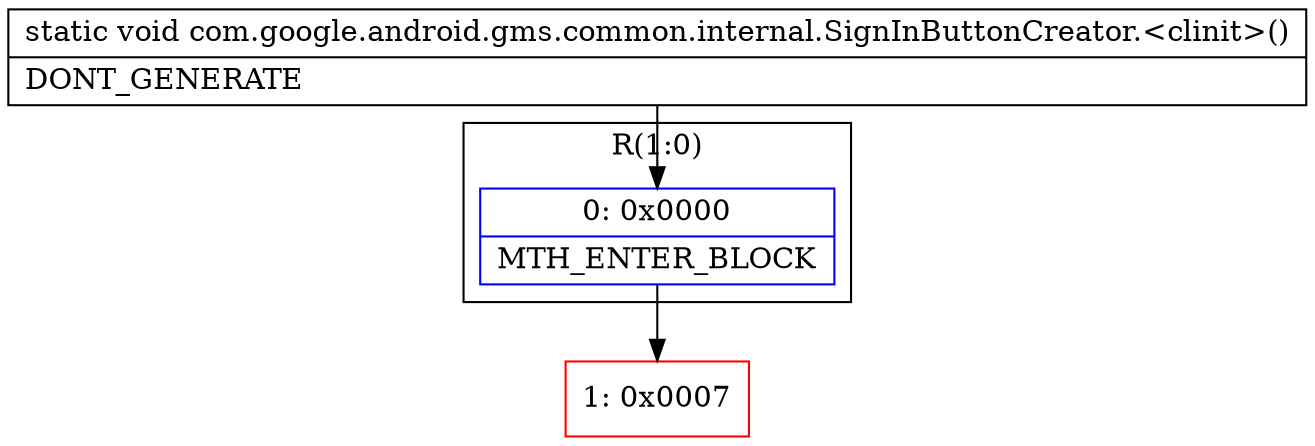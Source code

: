 digraph "CFG forcom.google.android.gms.common.internal.SignInButtonCreator.\<clinit\>()V" {
subgraph cluster_Region_665970819 {
label = "R(1:0)";
node [shape=record,color=blue];
Node_0 [shape=record,label="{0\:\ 0x0000|MTH_ENTER_BLOCK\l}"];
}
Node_1 [shape=record,color=red,label="{1\:\ 0x0007}"];
MethodNode[shape=record,label="{static void com.google.android.gms.common.internal.SignInButtonCreator.\<clinit\>()  | DONT_GENERATE\l}"];
MethodNode -> Node_0;
Node_0 -> Node_1;
}

